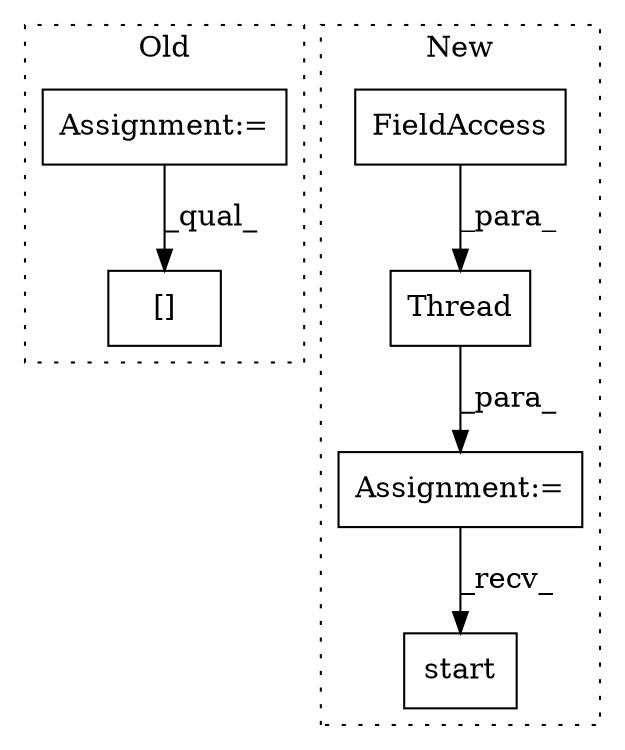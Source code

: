 digraph G {
subgraph cluster0 {
1 [label="[]" a="2" s="2839,2842" l="2,1" shape="box"];
5 [label="Assignment:=" a="7" s="2679" l="1" shape="box"];
label = "Old";
style="dotted";
}
subgraph cluster1 {
2 [label="Thread" a="32" s="3317,3334" l="7,1" shape="box"];
3 [label="start" a="32" s="3359" l="7" shape="box"];
4 [label="FieldAccess" a="22" s="3324" l="10" shape="box"];
6 [label="Assignment:=" a="7" s="3306" l="1" shape="box"];
label = "New";
style="dotted";
}
2 -> 6 [label="_para_"];
4 -> 2 [label="_para_"];
5 -> 1 [label="_qual_"];
6 -> 3 [label="_recv_"];
}